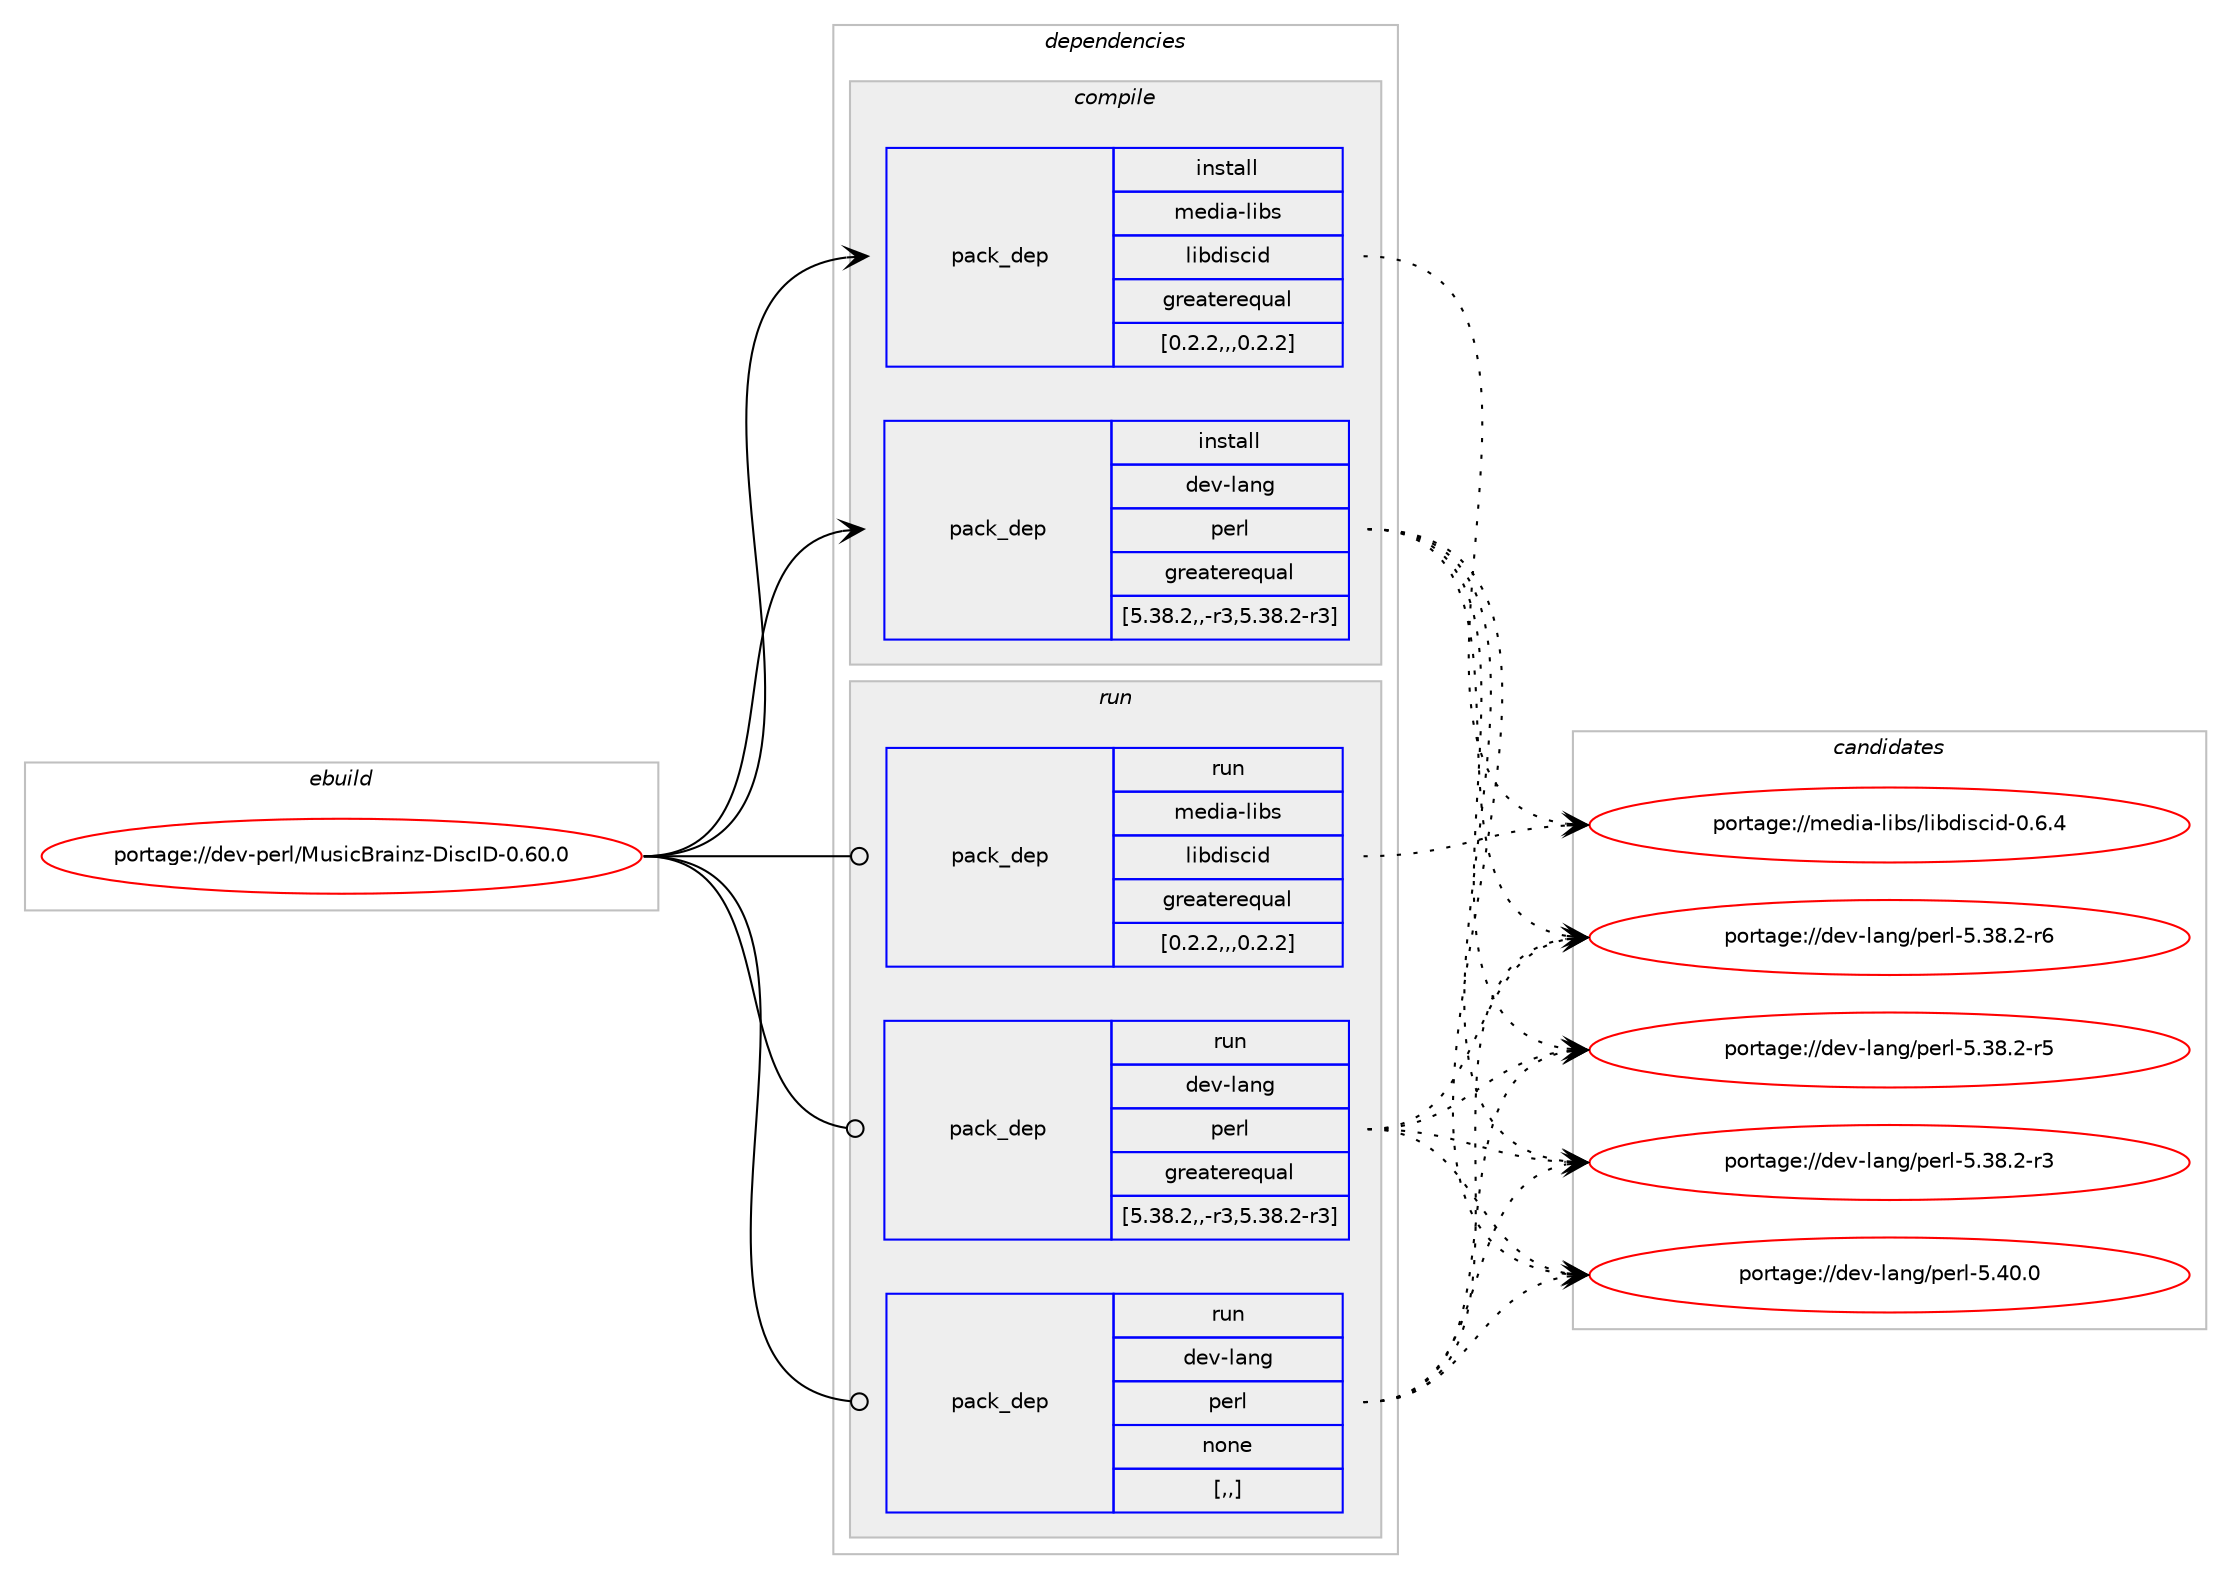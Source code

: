 digraph prolog {

# *************
# Graph options
# *************

newrank=true;
concentrate=true;
compound=true;
graph [rankdir=LR,fontname=Helvetica,fontsize=10,ranksep=1.5];#, ranksep=2.5, nodesep=0.2];
edge  [arrowhead=vee];
node  [fontname=Helvetica,fontsize=10];

# **********
# The ebuild
# **********

subgraph cluster_leftcol {
color=gray;
label=<<i>ebuild</i>>;
id [label="portage://dev-perl/MusicBrainz-DiscID-0.60.0", color=red, width=4, href="../dev-perl/MusicBrainz-DiscID-0.60.0.svg"];
}

# ****************
# The dependencies
# ****************

subgraph cluster_midcol {
color=gray;
label=<<i>dependencies</i>>;
subgraph cluster_compile {
fillcolor="#eeeeee";
style=filled;
label=<<i>compile</i>>;
subgraph pack103008 {
dependency134190 [label=<<TABLE BORDER="0" CELLBORDER="1" CELLSPACING="0" CELLPADDING="4" WIDTH="220"><TR><TD ROWSPAN="6" CELLPADDING="30">pack_dep</TD></TR><TR><TD WIDTH="110">install</TD></TR><TR><TD>dev-lang</TD></TR><TR><TD>perl</TD></TR><TR><TD>greaterequal</TD></TR><TR><TD>[5.38.2,,-r3,5.38.2-r3]</TD></TR></TABLE>>, shape=none, color=blue];
}
id:e -> dependency134190:w [weight=20,style="solid",arrowhead="vee"];
subgraph pack103009 {
dependency134191 [label=<<TABLE BORDER="0" CELLBORDER="1" CELLSPACING="0" CELLPADDING="4" WIDTH="220"><TR><TD ROWSPAN="6" CELLPADDING="30">pack_dep</TD></TR><TR><TD WIDTH="110">install</TD></TR><TR><TD>media-libs</TD></TR><TR><TD>libdiscid</TD></TR><TR><TD>greaterequal</TD></TR><TR><TD>[0.2.2,,,0.2.2]</TD></TR></TABLE>>, shape=none, color=blue];
}
id:e -> dependency134191:w [weight=20,style="solid",arrowhead="vee"];
}
subgraph cluster_compileandrun {
fillcolor="#eeeeee";
style=filled;
label=<<i>compile and run</i>>;
}
subgraph cluster_run {
fillcolor="#eeeeee";
style=filled;
label=<<i>run</i>>;
subgraph pack103010 {
dependency134192 [label=<<TABLE BORDER="0" CELLBORDER="1" CELLSPACING="0" CELLPADDING="4" WIDTH="220"><TR><TD ROWSPAN="6" CELLPADDING="30">pack_dep</TD></TR><TR><TD WIDTH="110">run</TD></TR><TR><TD>dev-lang</TD></TR><TR><TD>perl</TD></TR><TR><TD>greaterequal</TD></TR><TR><TD>[5.38.2,,-r3,5.38.2-r3]</TD></TR></TABLE>>, shape=none, color=blue];
}
id:e -> dependency134192:w [weight=20,style="solid",arrowhead="odot"];
subgraph pack103011 {
dependency134193 [label=<<TABLE BORDER="0" CELLBORDER="1" CELLSPACING="0" CELLPADDING="4" WIDTH="220"><TR><TD ROWSPAN="6" CELLPADDING="30">pack_dep</TD></TR><TR><TD WIDTH="110">run</TD></TR><TR><TD>dev-lang</TD></TR><TR><TD>perl</TD></TR><TR><TD>none</TD></TR><TR><TD>[,,]</TD></TR></TABLE>>, shape=none, color=blue];
}
id:e -> dependency134193:w [weight=20,style="solid",arrowhead="odot"];
subgraph pack103012 {
dependency134194 [label=<<TABLE BORDER="0" CELLBORDER="1" CELLSPACING="0" CELLPADDING="4" WIDTH="220"><TR><TD ROWSPAN="6" CELLPADDING="30">pack_dep</TD></TR><TR><TD WIDTH="110">run</TD></TR><TR><TD>media-libs</TD></TR><TR><TD>libdiscid</TD></TR><TR><TD>greaterequal</TD></TR><TR><TD>[0.2.2,,,0.2.2]</TD></TR></TABLE>>, shape=none, color=blue];
}
id:e -> dependency134194:w [weight=20,style="solid",arrowhead="odot"];
}
}

# **************
# The candidates
# **************

subgraph cluster_choices {
rank=same;
color=gray;
label=<<i>candidates</i>>;

subgraph choice103008 {
color=black;
nodesep=1;
choice10010111845108971101034711210111410845534652484648 [label="portage://dev-lang/perl-5.40.0", color=red, width=4,href="../dev-lang/perl-5.40.0.svg"];
choice100101118451089711010347112101114108455346515646504511454 [label="portage://dev-lang/perl-5.38.2-r6", color=red, width=4,href="../dev-lang/perl-5.38.2-r6.svg"];
choice100101118451089711010347112101114108455346515646504511453 [label="portage://dev-lang/perl-5.38.2-r5", color=red, width=4,href="../dev-lang/perl-5.38.2-r5.svg"];
choice100101118451089711010347112101114108455346515646504511451 [label="portage://dev-lang/perl-5.38.2-r3", color=red, width=4,href="../dev-lang/perl-5.38.2-r3.svg"];
dependency134190:e -> choice10010111845108971101034711210111410845534652484648:w [style=dotted,weight="100"];
dependency134190:e -> choice100101118451089711010347112101114108455346515646504511454:w [style=dotted,weight="100"];
dependency134190:e -> choice100101118451089711010347112101114108455346515646504511453:w [style=dotted,weight="100"];
dependency134190:e -> choice100101118451089711010347112101114108455346515646504511451:w [style=dotted,weight="100"];
}
subgraph choice103009 {
color=black;
nodesep=1;
choice109101100105974510810598115471081059810010511599105100454846544652 [label="portage://media-libs/libdiscid-0.6.4", color=red, width=4,href="../media-libs/libdiscid-0.6.4.svg"];
dependency134191:e -> choice109101100105974510810598115471081059810010511599105100454846544652:w [style=dotted,weight="100"];
}
subgraph choice103010 {
color=black;
nodesep=1;
choice10010111845108971101034711210111410845534652484648 [label="portage://dev-lang/perl-5.40.0", color=red, width=4,href="../dev-lang/perl-5.40.0.svg"];
choice100101118451089711010347112101114108455346515646504511454 [label="portage://dev-lang/perl-5.38.2-r6", color=red, width=4,href="../dev-lang/perl-5.38.2-r6.svg"];
choice100101118451089711010347112101114108455346515646504511453 [label="portage://dev-lang/perl-5.38.2-r5", color=red, width=4,href="../dev-lang/perl-5.38.2-r5.svg"];
choice100101118451089711010347112101114108455346515646504511451 [label="portage://dev-lang/perl-5.38.2-r3", color=red, width=4,href="../dev-lang/perl-5.38.2-r3.svg"];
dependency134192:e -> choice10010111845108971101034711210111410845534652484648:w [style=dotted,weight="100"];
dependency134192:e -> choice100101118451089711010347112101114108455346515646504511454:w [style=dotted,weight="100"];
dependency134192:e -> choice100101118451089711010347112101114108455346515646504511453:w [style=dotted,weight="100"];
dependency134192:e -> choice100101118451089711010347112101114108455346515646504511451:w [style=dotted,weight="100"];
}
subgraph choice103011 {
color=black;
nodesep=1;
choice10010111845108971101034711210111410845534652484648 [label="portage://dev-lang/perl-5.40.0", color=red, width=4,href="../dev-lang/perl-5.40.0.svg"];
choice100101118451089711010347112101114108455346515646504511454 [label="portage://dev-lang/perl-5.38.2-r6", color=red, width=4,href="../dev-lang/perl-5.38.2-r6.svg"];
choice100101118451089711010347112101114108455346515646504511453 [label="portage://dev-lang/perl-5.38.2-r5", color=red, width=4,href="../dev-lang/perl-5.38.2-r5.svg"];
choice100101118451089711010347112101114108455346515646504511451 [label="portage://dev-lang/perl-5.38.2-r3", color=red, width=4,href="../dev-lang/perl-5.38.2-r3.svg"];
dependency134193:e -> choice10010111845108971101034711210111410845534652484648:w [style=dotted,weight="100"];
dependency134193:e -> choice100101118451089711010347112101114108455346515646504511454:w [style=dotted,weight="100"];
dependency134193:e -> choice100101118451089711010347112101114108455346515646504511453:w [style=dotted,weight="100"];
dependency134193:e -> choice100101118451089711010347112101114108455346515646504511451:w [style=dotted,weight="100"];
}
subgraph choice103012 {
color=black;
nodesep=1;
choice109101100105974510810598115471081059810010511599105100454846544652 [label="portage://media-libs/libdiscid-0.6.4", color=red, width=4,href="../media-libs/libdiscid-0.6.4.svg"];
dependency134194:e -> choice109101100105974510810598115471081059810010511599105100454846544652:w [style=dotted,weight="100"];
}
}

}
